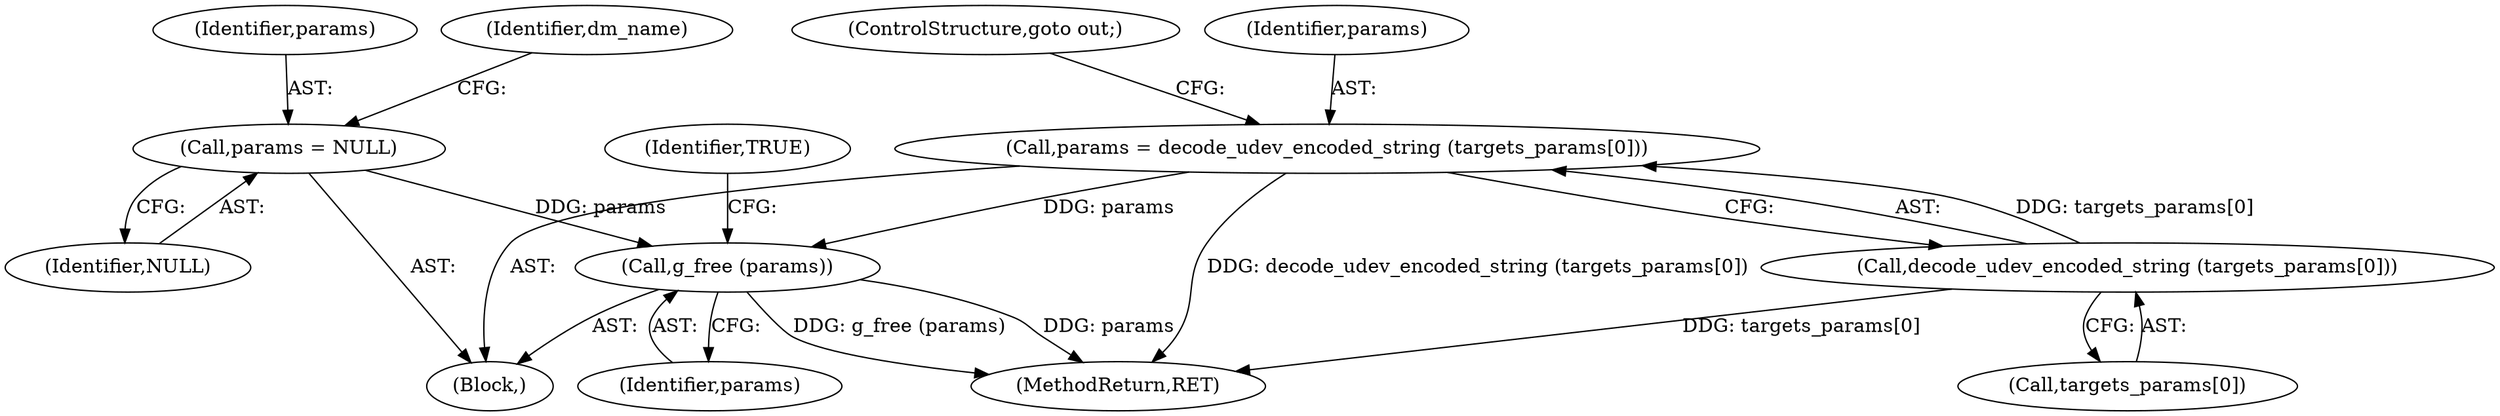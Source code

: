 digraph "0_udisks_0fcc7cb3b66f23fac53ae08647aa0007a2bd56c4@API" {
"1000199" [label="(Call,g_free (params))"];
"1000154" [label="(Call,params = decode_udev_encoded_string (targets_params[0]))"];
"1000156" [label="(Call,decode_udev_encoded_string (targets_params[0]))"];
"1000114" [label="(Call,params = NULL)"];
"1000157" [label="(Call,targets_params[0])"];
"1000114" [label="(Call,params = NULL)"];
"1000115" [label="(Identifier,params)"];
"1000202" [label="(Identifier,TRUE)"];
"1000156" [label="(Call,decode_udev_encoded_string (targets_params[0]))"];
"1000200" [label="(Identifier,params)"];
"1000199" [label="(Call,g_free (params))"];
"1000118" [label="(Identifier,dm_name)"];
"1000203" [label="(MethodReturn,RET)"];
"1000116" [label="(Identifier,NULL)"];
"1000160" [label="(ControlStructure,goto out;)"];
"1000155" [label="(Identifier,params)"];
"1000104" [label="(Block,)"];
"1000154" [label="(Call,params = decode_udev_encoded_string (targets_params[0]))"];
"1000199" -> "1000104"  [label="AST: "];
"1000199" -> "1000200"  [label="CFG: "];
"1000200" -> "1000199"  [label="AST: "];
"1000202" -> "1000199"  [label="CFG: "];
"1000199" -> "1000203"  [label="DDG: params"];
"1000199" -> "1000203"  [label="DDG: g_free (params)"];
"1000154" -> "1000199"  [label="DDG: params"];
"1000114" -> "1000199"  [label="DDG: params"];
"1000154" -> "1000104"  [label="AST: "];
"1000154" -> "1000156"  [label="CFG: "];
"1000155" -> "1000154"  [label="AST: "];
"1000156" -> "1000154"  [label="AST: "];
"1000160" -> "1000154"  [label="CFG: "];
"1000154" -> "1000203"  [label="DDG: decode_udev_encoded_string (targets_params[0])"];
"1000156" -> "1000154"  [label="DDG: targets_params[0]"];
"1000156" -> "1000157"  [label="CFG: "];
"1000157" -> "1000156"  [label="AST: "];
"1000156" -> "1000203"  [label="DDG: targets_params[0]"];
"1000114" -> "1000104"  [label="AST: "];
"1000114" -> "1000116"  [label="CFG: "];
"1000115" -> "1000114"  [label="AST: "];
"1000116" -> "1000114"  [label="AST: "];
"1000118" -> "1000114"  [label="CFG: "];
}
